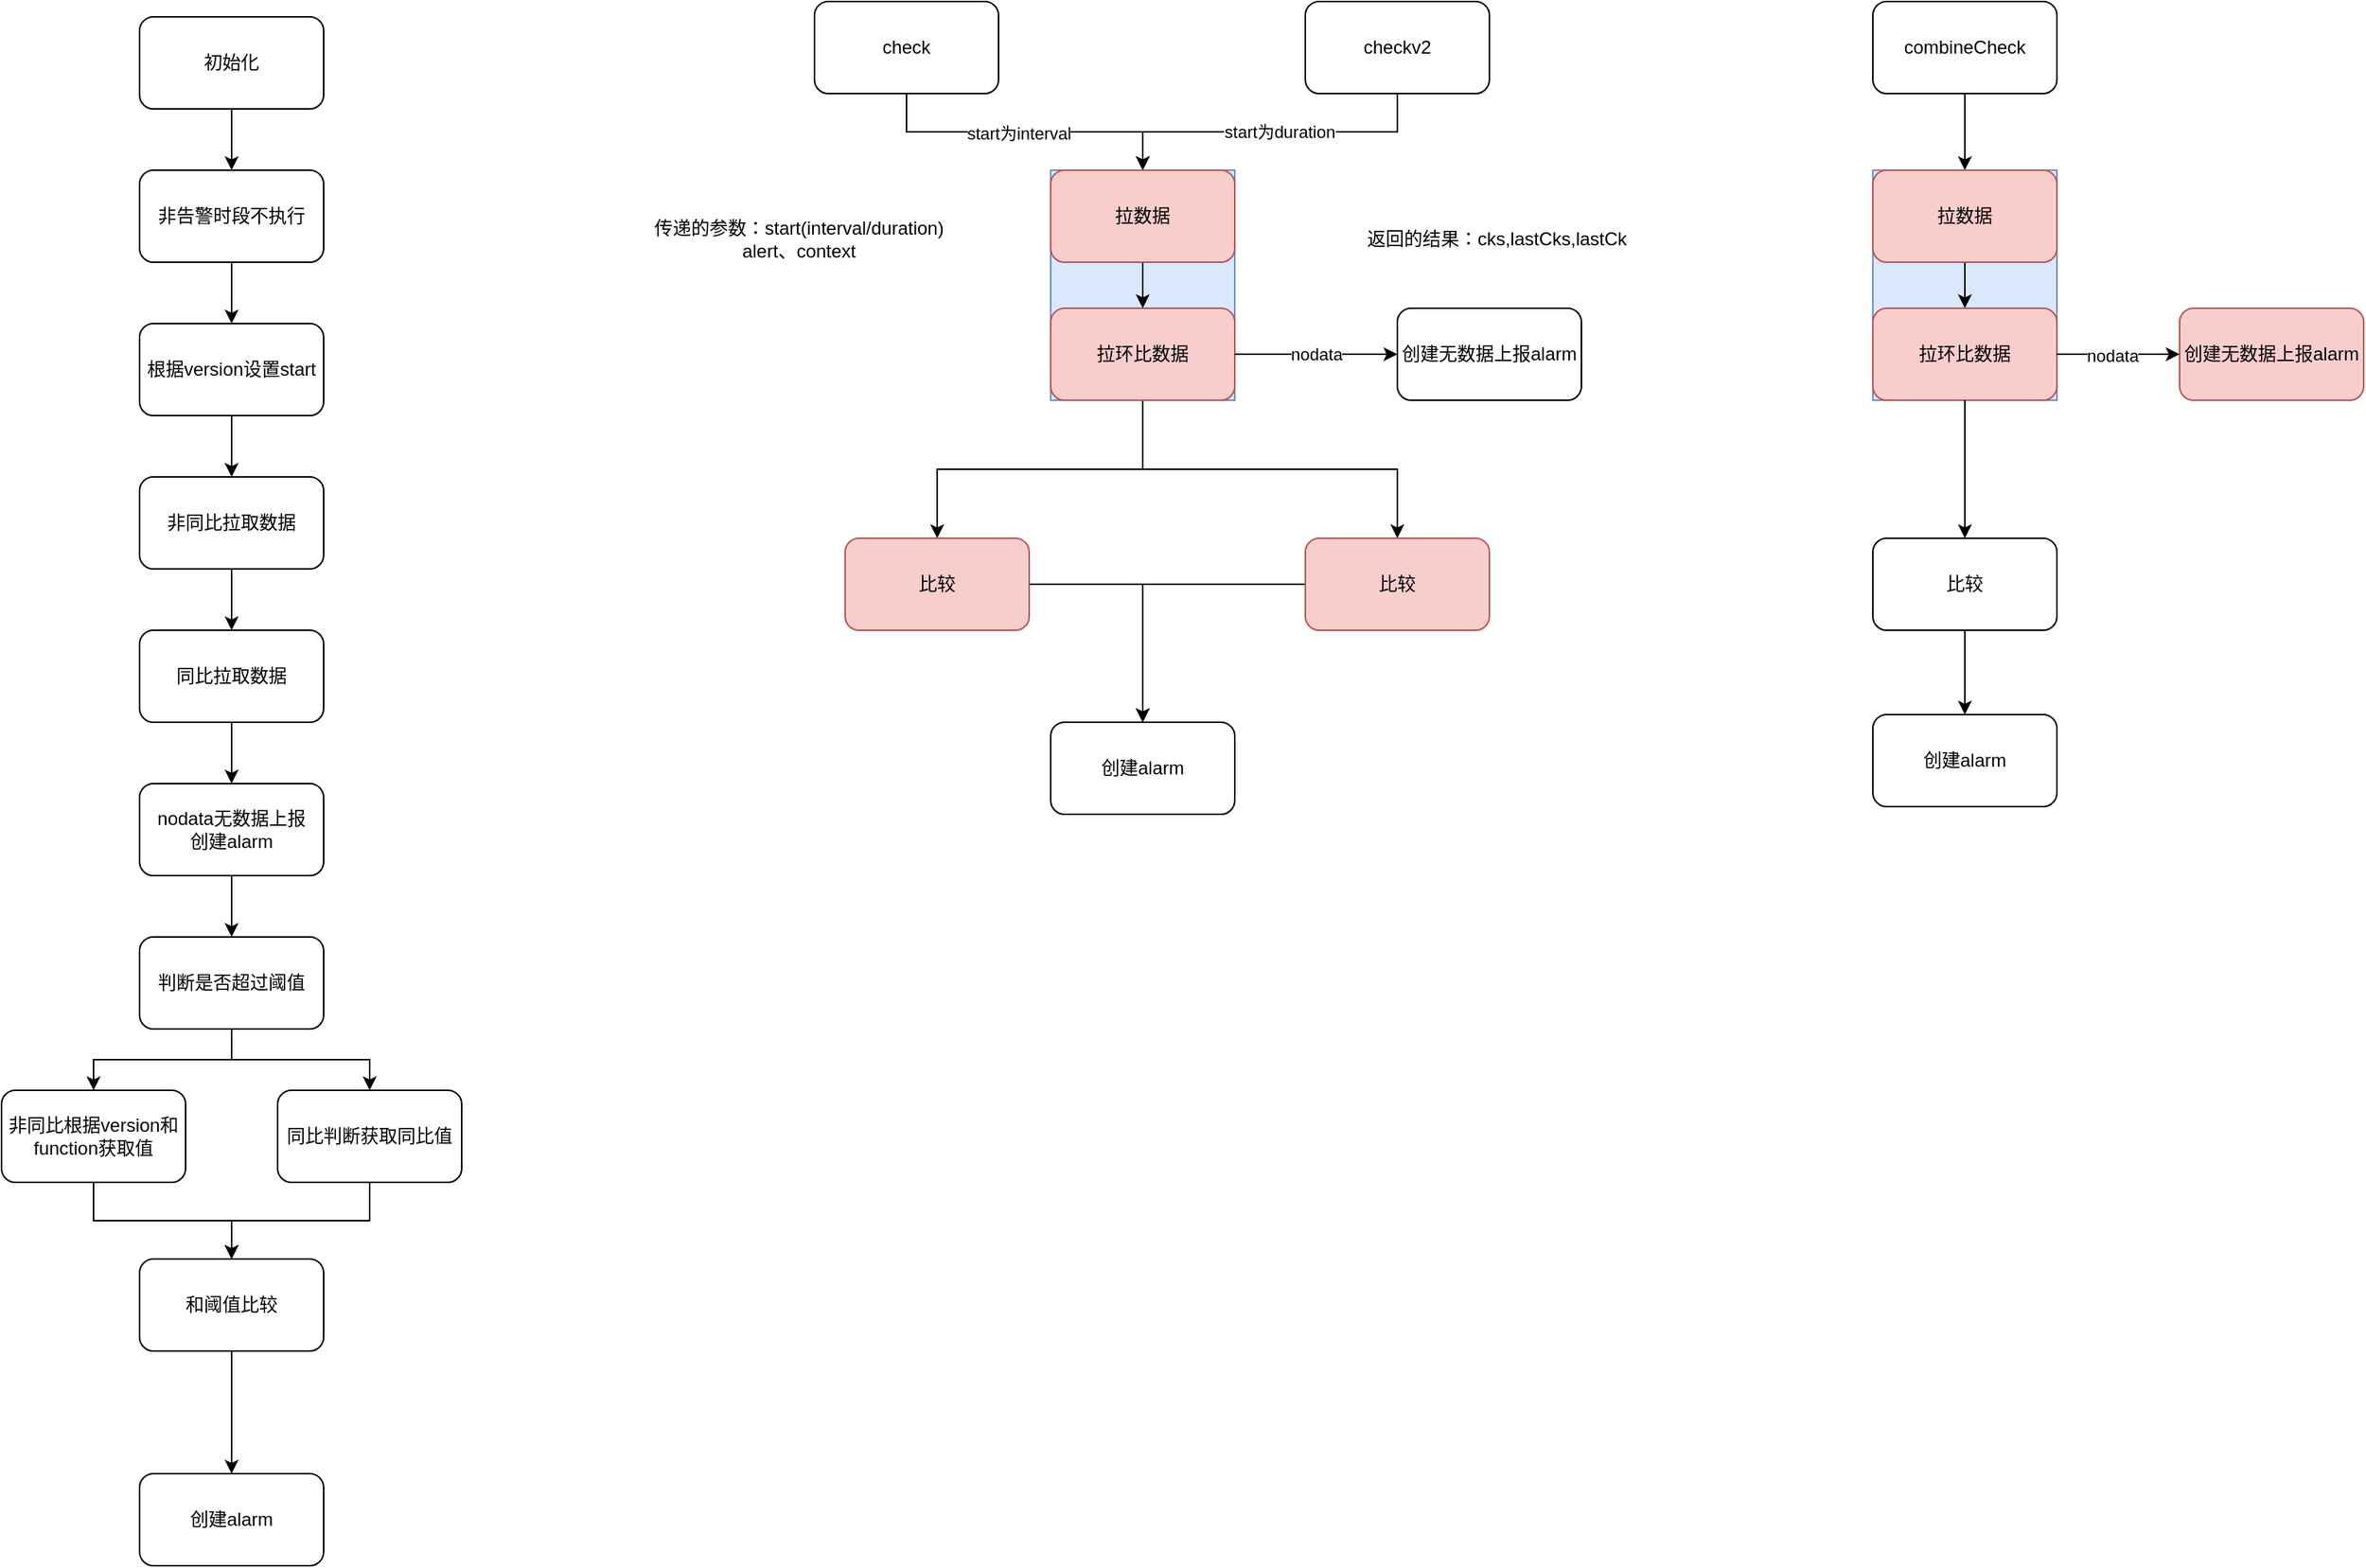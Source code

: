 <mxfile version="20.8.20" type="github">
  <diagram name="第 1 页" id="lrrHZ4swdHIC2B0YfNaa">
    <mxGraphModel dx="1575" dy="495" grid="1" gridSize="10" guides="1" tooltips="1" connect="1" arrows="1" fold="1" page="1" pageScale="1" pageWidth="827" pageHeight="1169" math="0" shadow="0">
      <root>
        <mxCell id="0" />
        <mxCell id="1" parent="0" />
        <mxCell id="4T8ELLFSV2IHGSas_9KA-9" style="edgeStyle=orthogonalEdgeStyle;rounded=0;orthogonalLoop=1;jettySize=auto;html=1;exitX=0.5;exitY=1;exitDx=0;exitDy=0;entryX=0.5;entryY=0;entryDx=0;entryDy=0;" parent="1" source="4T8ELLFSV2IHGSas_9KA-1" target="4T8ELLFSV2IHGSas_9KA-4" edge="1">
          <mxGeometry relative="1" as="geometry" />
        </mxCell>
        <mxCell id="4T8ELLFSV2IHGSas_9KA-21" value="start为interval" style="edgeLabel;html=1;align=center;verticalAlign=middle;resizable=0;points=[];" parent="4T8ELLFSV2IHGSas_9KA-9" vertex="1" connectable="0">
          <mxGeometry x="-0.045" y="-1" relative="1" as="geometry">
            <mxPoint as="offset" />
          </mxGeometry>
        </mxCell>
        <mxCell id="4T8ELLFSV2IHGSas_9KA-1" value="check" style="rounded=1;whiteSpace=wrap;html=1;" parent="1" vertex="1">
          <mxGeometry x="-220" y="90" width="120" height="60" as="geometry" />
        </mxCell>
        <mxCell id="4T8ELLFSV2IHGSas_9KA-7" style="edgeStyle=orthogonalEdgeStyle;rounded=0;orthogonalLoop=1;jettySize=auto;html=1;exitX=0.5;exitY=1;exitDx=0;exitDy=0;entryX=0.5;entryY=0;entryDx=0;entryDy=0;" parent="1" source="4T8ELLFSV2IHGSas_9KA-2" target="4T8ELLFSV2IHGSas_9KA-4" edge="1">
          <mxGeometry relative="1" as="geometry" />
        </mxCell>
        <mxCell id="4T8ELLFSV2IHGSas_9KA-22" value="start为duration" style="edgeLabel;html=1;align=center;verticalAlign=middle;resizable=0;points=[];" parent="4T8ELLFSV2IHGSas_9KA-7" vertex="1" connectable="0">
          <mxGeometry x="-0.05" relative="1" as="geometry">
            <mxPoint as="offset" />
          </mxGeometry>
        </mxCell>
        <mxCell id="4T8ELLFSV2IHGSas_9KA-2" value="checkv2" style="rounded=1;whiteSpace=wrap;html=1;" parent="1" vertex="1">
          <mxGeometry x="100" y="90" width="120" height="60" as="geometry" />
        </mxCell>
        <mxCell id="4T8ELLFSV2IHGSas_9KA-11" style="edgeStyle=orthogonalEdgeStyle;rounded=0;orthogonalLoop=1;jettySize=auto;html=1;exitX=0.5;exitY=1;exitDx=0;exitDy=0;" parent="1" source="4T8ELLFSV2IHGSas_9KA-3" target="4T8ELLFSV2IHGSas_9KA-5" edge="1">
          <mxGeometry relative="1" as="geometry" />
        </mxCell>
        <mxCell id="4T8ELLFSV2IHGSas_9KA-12" style="edgeStyle=orthogonalEdgeStyle;rounded=0;orthogonalLoop=1;jettySize=auto;html=1;exitX=0.5;exitY=1;exitDx=0;exitDy=0;entryX=0.5;entryY=0;entryDx=0;entryDy=0;" parent="1" source="4T8ELLFSV2IHGSas_9KA-3" target="4T8ELLFSV2IHGSas_9KA-6" edge="1">
          <mxGeometry relative="1" as="geometry" />
        </mxCell>
        <mxCell id="4T8ELLFSV2IHGSas_9KA-14" style="edgeStyle=orthogonalEdgeStyle;rounded=0;orthogonalLoop=1;jettySize=auto;html=1;entryX=0.5;entryY=0;entryDx=0;entryDy=0;" parent="1" source="4T8ELLFSV2IHGSas_9KA-5" target="4T8ELLFSV2IHGSas_9KA-13" edge="1">
          <mxGeometry relative="1" as="geometry" />
        </mxCell>
        <mxCell id="4T8ELLFSV2IHGSas_9KA-5" value="比较" style="rounded=1;whiteSpace=wrap;html=1;fillColor=#f8cecc;strokeColor=#b85450;" parent="1" vertex="1">
          <mxGeometry x="-200" y="440" width="120" height="60" as="geometry" />
        </mxCell>
        <mxCell id="4T8ELLFSV2IHGSas_9KA-16" style="edgeStyle=orthogonalEdgeStyle;rounded=0;orthogonalLoop=1;jettySize=auto;html=1;exitX=0;exitY=0.5;exitDx=0;exitDy=0;entryX=0.5;entryY=0;entryDx=0;entryDy=0;" parent="1" source="4T8ELLFSV2IHGSas_9KA-6" target="4T8ELLFSV2IHGSas_9KA-13" edge="1">
          <mxGeometry relative="1" as="geometry" />
        </mxCell>
        <mxCell id="4T8ELLFSV2IHGSas_9KA-6" value="比较" style="rounded=1;whiteSpace=wrap;html=1;fillColor=#f8cecc;strokeColor=#b85450;" parent="1" vertex="1">
          <mxGeometry x="100" y="440" width="120" height="60" as="geometry" />
        </mxCell>
        <mxCell id="4T8ELLFSV2IHGSas_9KA-13" value="创建alarm" style="rounded=1;whiteSpace=wrap;html=1;" parent="1" vertex="1">
          <mxGeometry x="-66" y="560" width="120" height="60" as="geometry" />
        </mxCell>
        <mxCell id="4T8ELLFSV2IHGSas_9KA-17" value="传递的参数：start(interval/duration)&lt;br&gt;alert、context" style="text;html=1;strokeColor=none;fillColor=none;align=center;verticalAlign=middle;whiteSpace=wrap;rounded=0;" parent="1" vertex="1">
          <mxGeometry x="-380" y="230" width="300" height="30" as="geometry" />
        </mxCell>
        <mxCell id="4T8ELLFSV2IHGSas_9KA-18" value="返回的结果：cks,lastCks,lastCk" style="text;html=1;strokeColor=none;fillColor=none;align=center;verticalAlign=middle;whiteSpace=wrap;rounded=0;" parent="1" vertex="1">
          <mxGeometry x="80" y="230" width="290" height="30" as="geometry" />
        </mxCell>
        <mxCell id="4T8ELLFSV2IHGSas_9KA-20" value="" style="group;fillColor=#dae8fc;strokeColor=#6c8ebf;" parent="1" vertex="1" connectable="0">
          <mxGeometry x="-66" y="200" width="120" height="150" as="geometry" />
        </mxCell>
        <mxCell id="4T8ELLFSV2IHGSas_9KA-3" value="拉环比数据" style="rounded=1;whiteSpace=wrap;html=1;movable=1;resizable=1;rotatable=1;deletable=1;editable=1;locked=0;connectable=1;fillColor=#f8cecc;strokeColor=#b85450;" parent="4T8ELLFSV2IHGSas_9KA-20" vertex="1">
          <mxGeometry y="90" width="120" height="60" as="geometry" />
        </mxCell>
        <mxCell id="4T8ELLFSV2IHGSas_9KA-10" value="" style="edgeStyle=orthogonalEdgeStyle;rounded=0;orthogonalLoop=1;jettySize=auto;html=1;movable=1;resizable=1;rotatable=1;deletable=1;editable=1;locked=0;connectable=1;" parent="4T8ELLFSV2IHGSas_9KA-20" source="4T8ELLFSV2IHGSas_9KA-4" target="4T8ELLFSV2IHGSas_9KA-3" edge="1">
          <mxGeometry relative="1" as="geometry" />
        </mxCell>
        <mxCell id="4T8ELLFSV2IHGSas_9KA-4" value="拉数据" style="rounded=1;whiteSpace=wrap;html=1;movable=1;resizable=1;rotatable=1;deletable=1;editable=1;locked=0;connectable=1;fillColor=#f8cecc;strokeColor=#b85450;" parent="4T8ELLFSV2IHGSas_9KA-20" vertex="1">
          <mxGeometry width="120" height="60" as="geometry" />
        </mxCell>
        <mxCell id="4T8ELLFSV2IHGSas_9KA-23" value="创建无数据上报alarm" style="rounded=1;whiteSpace=wrap;html=1;" parent="1" vertex="1">
          <mxGeometry x="160" y="290" width="120" height="60" as="geometry" />
        </mxCell>
        <mxCell id="4T8ELLFSV2IHGSas_9KA-24" value="nodata" style="edgeStyle=orthogonalEdgeStyle;rounded=0;orthogonalLoop=1;jettySize=auto;html=1;" parent="1" source="4T8ELLFSV2IHGSas_9KA-3" target="4T8ELLFSV2IHGSas_9KA-23" edge="1">
          <mxGeometry relative="1" as="geometry" />
        </mxCell>
        <mxCell id="4T8ELLFSV2IHGSas_9KA-30" style="edgeStyle=orthogonalEdgeStyle;rounded=0;orthogonalLoop=1;jettySize=auto;html=1;exitX=0.5;exitY=1;exitDx=0;exitDy=0;entryX=0.5;entryY=0;entryDx=0;entryDy=0;" parent="1" source="4T8ELLFSV2IHGSas_9KA-25" target="4T8ELLFSV2IHGSas_9KA-29" edge="1">
          <mxGeometry relative="1" as="geometry" />
        </mxCell>
        <mxCell id="4T8ELLFSV2IHGSas_9KA-25" value="combineCheck" style="rounded=1;whiteSpace=wrap;html=1;" parent="1" vertex="1">
          <mxGeometry x="470" y="90" width="120" height="60" as="geometry" />
        </mxCell>
        <mxCell id="4T8ELLFSV2IHGSas_9KA-26" value="" style="group;fillColor=#dae8fc;strokeColor=#6c8ebf;" parent="1" vertex="1" connectable="0">
          <mxGeometry x="470" y="200" width="120" height="150" as="geometry" />
        </mxCell>
        <mxCell id="4T8ELLFSV2IHGSas_9KA-27" value="拉环比数据" style="rounded=1;whiteSpace=wrap;html=1;movable=1;resizable=1;rotatable=1;deletable=1;editable=1;locked=0;connectable=1;fillColor=#f8cecc;strokeColor=#b85450;" parent="4T8ELLFSV2IHGSas_9KA-26" vertex="1">
          <mxGeometry y="90" width="120" height="60" as="geometry" />
        </mxCell>
        <mxCell id="4T8ELLFSV2IHGSas_9KA-28" value="" style="edgeStyle=orthogonalEdgeStyle;rounded=0;orthogonalLoop=1;jettySize=auto;html=1;movable=1;resizable=1;rotatable=1;deletable=1;editable=1;locked=0;connectable=1;" parent="4T8ELLFSV2IHGSas_9KA-26" source="4T8ELLFSV2IHGSas_9KA-29" target="4T8ELLFSV2IHGSas_9KA-27" edge="1">
          <mxGeometry relative="1" as="geometry" />
        </mxCell>
        <mxCell id="4T8ELLFSV2IHGSas_9KA-29" value="拉数据" style="rounded=1;whiteSpace=wrap;html=1;movable=1;resizable=1;rotatable=1;deletable=1;editable=1;locked=0;connectable=1;fillColor=#f8cecc;strokeColor=#b85450;" parent="4T8ELLFSV2IHGSas_9KA-26" vertex="1">
          <mxGeometry width="120" height="60" as="geometry" />
        </mxCell>
        <mxCell id="4T8ELLFSV2IHGSas_9KA-31" value="创建无数据上报alarm" style="rounded=1;whiteSpace=wrap;html=1;fillColor=#f8cecc;strokeColor=#b85450;" parent="1" vertex="1">
          <mxGeometry x="670" y="290" width="120" height="60" as="geometry" />
        </mxCell>
        <mxCell id="4T8ELLFSV2IHGSas_9KA-32" value="" style="edgeStyle=orthogonalEdgeStyle;rounded=0;orthogonalLoop=1;jettySize=auto;html=1;" parent="1" source="4T8ELLFSV2IHGSas_9KA-27" target="4T8ELLFSV2IHGSas_9KA-31" edge="1">
          <mxGeometry relative="1" as="geometry" />
        </mxCell>
        <mxCell id="4T8ELLFSV2IHGSas_9KA-33" value="nodata" style="edgeLabel;html=1;align=center;verticalAlign=middle;resizable=0;points=[];" parent="4T8ELLFSV2IHGSas_9KA-32" vertex="1" connectable="0">
          <mxGeometry x="-0.113" y="-1" relative="1" as="geometry">
            <mxPoint as="offset" />
          </mxGeometry>
        </mxCell>
        <mxCell id="4T8ELLFSV2IHGSas_9KA-37" value="" style="edgeStyle=orthogonalEdgeStyle;rounded=0;orthogonalLoop=1;jettySize=auto;html=1;" parent="1" source="4T8ELLFSV2IHGSas_9KA-34" target="4T8ELLFSV2IHGSas_9KA-36" edge="1">
          <mxGeometry relative="1" as="geometry" />
        </mxCell>
        <mxCell id="4T8ELLFSV2IHGSas_9KA-34" value="比较" style="rounded=1;whiteSpace=wrap;html=1;" parent="1" vertex="1">
          <mxGeometry x="470" y="440" width="120" height="60" as="geometry" />
        </mxCell>
        <mxCell id="4T8ELLFSV2IHGSas_9KA-35" value="" style="edgeStyle=orthogonalEdgeStyle;rounded=0;orthogonalLoop=1;jettySize=auto;html=1;" parent="1" source="4T8ELLFSV2IHGSas_9KA-27" target="4T8ELLFSV2IHGSas_9KA-34" edge="1">
          <mxGeometry relative="1" as="geometry" />
        </mxCell>
        <mxCell id="4T8ELLFSV2IHGSas_9KA-36" value="创建alarm" style="rounded=1;whiteSpace=wrap;html=1;" parent="1" vertex="1">
          <mxGeometry x="470" y="555" width="120" height="60" as="geometry" />
        </mxCell>
        <mxCell id="kJeF5IrgjXNFm5u2Mr44-3" value="" style="edgeStyle=orthogonalEdgeStyle;rounded=0;orthogonalLoop=1;jettySize=auto;html=1;" edge="1" parent="1" source="kJeF5IrgjXNFm5u2Mr44-1" target="kJeF5IrgjXNFm5u2Mr44-2">
          <mxGeometry relative="1" as="geometry" />
        </mxCell>
        <mxCell id="kJeF5IrgjXNFm5u2Mr44-1" value="初始化" style="rounded=1;whiteSpace=wrap;html=1;" vertex="1" parent="1">
          <mxGeometry x="-660" y="100" width="120" height="60" as="geometry" />
        </mxCell>
        <mxCell id="kJeF5IrgjXNFm5u2Mr44-5" value="" style="edgeStyle=orthogonalEdgeStyle;rounded=0;orthogonalLoop=1;jettySize=auto;html=1;" edge="1" parent="1" source="kJeF5IrgjXNFm5u2Mr44-2" target="kJeF5IrgjXNFm5u2Mr44-4">
          <mxGeometry relative="1" as="geometry" />
        </mxCell>
        <mxCell id="kJeF5IrgjXNFm5u2Mr44-2" value="非告警时段不执行" style="whiteSpace=wrap;html=1;rounded=1;" vertex="1" parent="1">
          <mxGeometry x="-660" y="200" width="120" height="60" as="geometry" />
        </mxCell>
        <mxCell id="kJeF5IrgjXNFm5u2Mr44-7" value="" style="edgeStyle=orthogonalEdgeStyle;rounded=0;orthogonalLoop=1;jettySize=auto;html=1;" edge="1" parent="1" source="kJeF5IrgjXNFm5u2Mr44-4" target="kJeF5IrgjXNFm5u2Mr44-6">
          <mxGeometry relative="1" as="geometry" />
        </mxCell>
        <mxCell id="kJeF5IrgjXNFm5u2Mr44-4" value="根据version设置start" style="whiteSpace=wrap;html=1;rounded=1;" vertex="1" parent="1">
          <mxGeometry x="-660" y="300" width="120" height="60" as="geometry" />
        </mxCell>
        <mxCell id="kJeF5IrgjXNFm5u2Mr44-10" value="" style="edgeStyle=orthogonalEdgeStyle;rounded=0;orthogonalLoop=1;jettySize=auto;html=1;" edge="1" parent="1" source="kJeF5IrgjXNFm5u2Mr44-6" target="kJeF5IrgjXNFm5u2Mr44-9">
          <mxGeometry relative="1" as="geometry" />
        </mxCell>
        <mxCell id="kJeF5IrgjXNFm5u2Mr44-6" value="非同比拉取数据" style="whiteSpace=wrap;html=1;rounded=1;" vertex="1" parent="1">
          <mxGeometry x="-660" y="400" width="120" height="60" as="geometry" />
        </mxCell>
        <mxCell id="kJeF5IrgjXNFm5u2Mr44-12" value="" style="edgeStyle=orthogonalEdgeStyle;rounded=0;orthogonalLoop=1;jettySize=auto;html=1;" edge="1" parent="1" source="kJeF5IrgjXNFm5u2Mr44-9" target="kJeF5IrgjXNFm5u2Mr44-11">
          <mxGeometry relative="1" as="geometry" />
        </mxCell>
        <mxCell id="kJeF5IrgjXNFm5u2Mr44-9" value="同比拉取数据" style="whiteSpace=wrap;html=1;rounded=1;" vertex="1" parent="1">
          <mxGeometry x="-660" y="500" width="120" height="60" as="geometry" />
        </mxCell>
        <mxCell id="kJeF5IrgjXNFm5u2Mr44-14" value="" style="edgeStyle=orthogonalEdgeStyle;rounded=0;orthogonalLoop=1;jettySize=auto;html=1;" edge="1" parent="1" source="kJeF5IrgjXNFm5u2Mr44-11" target="kJeF5IrgjXNFm5u2Mr44-13">
          <mxGeometry relative="1" as="geometry" />
        </mxCell>
        <mxCell id="kJeF5IrgjXNFm5u2Mr44-11" value="nodata无数据上报&lt;br&gt;创建alarm" style="whiteSpace=wrap;html=1;rounded=1;" vertex="1" parent="1">
          <mxGeometry x="-660" y="600" width="120" height="60" as="geometry" />
        </mxCell>
        <mxCell id="kJeF5IrgjXNFm5u2Mr44-18" style="edgeStyle=orthogonalEdgeStyle;rounded=0;orthogonalLoop=1;jettySize=auto;html=1;exitX=0.5;exitY=1;exitDx=0;exitDy=0;" edge="1" parent="1" source="kJeF5IrgjXNFm5u2Mr44-13" target="kJeF5IrgjXNFm5u2Mr44-15">
          <mxGeometry relative="1" as="geometry" />
        </mxCell>
        <mxCell id="kJeF5IrgjXNFm5u2Mr44-19" style="edgeStyle=orthogonalEdgeStyle;rounded=0;orthogonalLoop=1;jettySize=auto;html=1;exitX=0.5;exitY=1;exitDx=0;exitDy=0;entryX=0.5;entryY=0;entryDx=0;entryDy=0;" edge="1" parent="1" source="kJeF5IrgjXNFm5u2Mr44-13" target="kJeF5IrgjXNFm5u2Mr44-16">
          <mxGeometry relative="1" as="geometry" />
        </mxCell>
        <mxCell id="kJeF5IrgjXNFm5u2Mr44-13" value="判断是否超过阈值" style="whiteSpace=wrap;html=1;rounded=1;" vertex="1" parent="1">
          <mxGeometry x="-660" y="700" width="120" height="60" as="geometry" />
        </mxCell>
        <mxCell id="kJeF5IrgjXNFm5u2Mr44-21" style="edgeStyle=orthogonalEdgeStyle;rounded=0;orthogonalLoop=1;jettySize=auto;html=1;exitX=0.5;exitY=1;exitDx=0;exitDy=0;entryX=0.5;entryY=0;entryDx=0;entryDy=0;" edge="1" parent="1" source="kJeF5IrgjXNFm5u2Mr44-15" target="kJeF5IrgjXNFm5u2Mr44-17">
          <mxGeometry relative="1" as="geometry" />
        </mxCell>
        <mxCell id="kJeF5IrgjXNFm5u2Mr44-15" value="非同比根据version和function获取值" style="rounded=1;whiteSpace=wrap;html=1;" vertex="1" parent="1">
          <mxGeometry x="-750" y="800" width="120" height="60" as="geometry" />
        </mxCell>
        <mxCell id="kJeF5IrgjXNFm5u2Mr44-20" style="edgeStyle=orthogonalEdgeStyle;rounded=0;orthogonalLoop=1;jettySize=auto;html=1;exitX=0.5;exitY=1;exitDx=0;exitDy=0;" edge="1" parent="1" source="kJeF5IrgjXNFm5u2Mr44-16" target="kJeF5IrgjXNFm5u2Mr44-17">
          <mxGeometry relative="1" as="geometry" />
        </mxCell>
        <mxCell id="kJeF5IrgjXNFm5u2Mr44-16" value="同比判断获取同比值" style="rounded=1;whiteSpace=wrap;html=1;" vertex="1" parent="1">
          <mxGeometry x="-570" y="800" width="120" height="60" as="geometry" />
        </mxCell>
        <mxCell id="kJeF5IrgjXNFm5u2Mr44-23" value="" style="edgeStyle=orthogonalEdgeStyle;rounded=0;orthogonalLoop=1;jettySize=auto;html=1;" edge="1" parent="1" source="kJeF5IrgjXNFm5u2Mr44-17" target="kJeF5IrgjXNFm5u2Mr44-22">
          <mxGeometry relative="1" as="geometry" />
        </mxCell>
        <mxCell id="kJeF5IrgjXNFm5u2Mr44-17" value="和阈值比较" style="rounded=1;whiteSpace=wrap;html=1;" vertex="1" parent="1">
          <mxGeometry x="-660" y="910" width="120" height="60" as="geometry" />
        </mxCell>
        <mxCell id="kJeF5IrgjXNFm5u2Mr44-22" value="创建alarm" style="whiteSpace=wrap;html=1;rounded=1;" vertex="1" parent="1">
          <mxGeometry x="-660" y="1050" width="120" height="60" as="geometry" />
        </mxCell>
      </root>
    </mxGraphModel>
  </diagram>
</mxfile>
